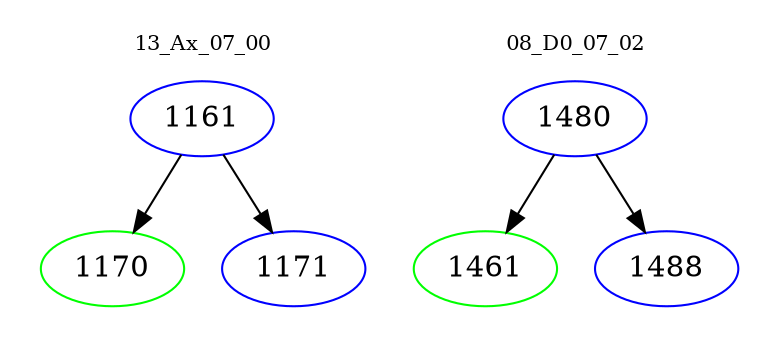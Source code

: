 digraph{
subgraph cluster_0 {
color = white
label = "13_Ax_07_00";
fontsize=10;
T0_1161 [label="1161", color="blue"]
T0_1161 -> T0_1170 [color="black"]
T0_1170 [label="1170", color="green"]
T0_1161 -> T0_1171 [color="black"]
T0_1171 [label="1171", color="blue"]
}
subgraph cluster_1 {
color = white
label = "08_D0_07_02";
fontsize=10;
T1_1480 [label="1480", color="blue"]
T1_1480 -> T1_1461 [color="black"]
T1_1461 [label="1461", color="green"]
T1_1480 -> T1_1488 [color="black"]
T1_1488 [label="1488", color="blue"]
}
}

